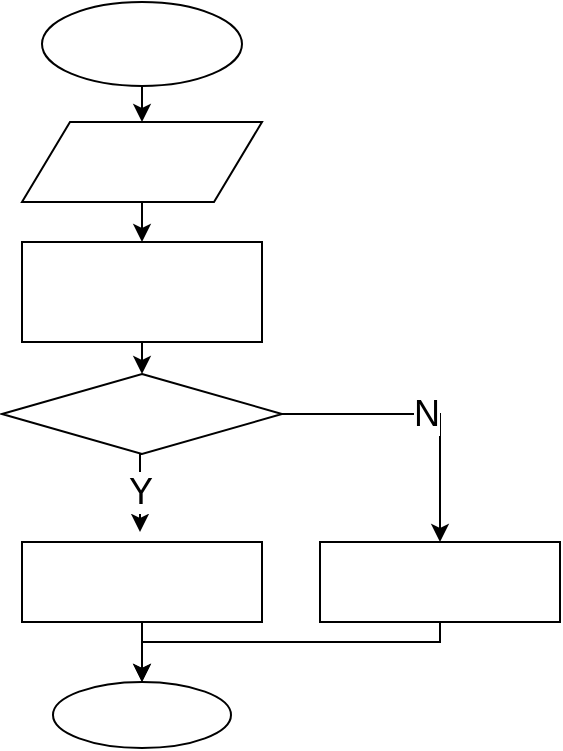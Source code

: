 <mxfile version="10.7.0" type="github"><diagram id="6a731a19-8d31-9384-78a2-239565b7b9f0" name="Page-1"><mxGraphModel dx="1277" dy="749" grid="1" gridSize="10" guides="1" tooltips="1" connect="1" arrows="1" fold="1" page="1" pageScale="1" pageWidth="1169" pageHeight="827" background="#ffffff" math="0" shadow="0"><root><mxCell id="0"/><mxCell id="1" parent="0"/><mxCell id="hvyF9pjqXC5Z1qCkmDMz-55" value="" style="strokeWidth=1;html=1;shape=mxgraph.flowchart.start_1;whiteSpace=wrap;fontSize=18;rounded=1;" parent="1" vertex="1"><mxGeometry x="266.5" y="540" width="89" height="33" as="geometry"/></mxCell><mxCell id="qwQQulzlvB48SLzl_n3K-15" style="edgeStyle=orthogonalEdgeStyle;rounded=0;orthogonalLoop=1;jettySize=auto;html=1;exitX=0.5;exitY=1;exitDx=0;exitDy=0;entryX=0.5;entryY=0;entryDx=0;entryDy=0;" edge="1" parent="1" source="hvyF9pjqXC5Z1qCkmDMz-56" target="qwQQulzlvB48SLzl_n3K-8"><mxGeometry relative="1" as="geometry"/></mxCell><mxCell id="hvyF9pjqXC5Z1qCkmDMz-56" value="" style="strokeWidth=1;html=1;shape=mxgraph.flowchart.start_1;whiteSpace=wrap;fontSize=18;rounded=1;" parent="1" vertex="1"><mxGeometry x="261" y="200" width="100" height="42" as="geometry"/></mxCell><mxCell id="hvyF9pjqXC5Z1qCkmDMz-65" value="Y" style="edgeStyle=orthogonalEdgeStyle;rounded=0;orthogonalLoop=1;jettySize=auto;html=1;exitX=0.5;exitY=1;exitDx=0;exitDy=0;exitPerimeter=0;entryX=0.5;entryY=0;entryDx=0;entryDy=0;strokeWidth=1;fontSize=18;" parent="1" source="hvyF9pjqXC5Z1qCkmDMz-59" edge="1"><mxGeometry relative="1" as="geometry"><mxPoint x="310" y="465" as="targetPoint"/></mxGeometry></mxCell><mxCell id="hvyF9pjqXC5Z1qCkmDMz-66" value="N" style="edgeStyle=orthogonalEdgeStyle;rounded=0;orthogonalLoop=1;jettySize=auto;html=1;exitX=1;exitY=0.5;exitDx=0;exitDy=0;exitPerimeter=0;entryX=0.5;entryY=0;entryDx=0;entryDy=0;strokeWidth=1;fontSize=18;" parent="1" source="hvyF9pjqXC5Z1qCkmDMz-59" target="qwQQulzlvB48SLzl_n3K-12" edge="1"><mxGeometry relative="1" as="geometry"><mxPoint x="476" y="466" as="targetPoint"/></mxGeometry></mxCell><mxCell id="hvyF9pjqXC5Z1qCkmDMz-59" value="" style="rhombus;whiteSpace=wrap;html=1;fontFamily=Helvetica;fontSize=18;fontColor=#000000;align=center;strokeColor=#000000;strokeWidth=1;fillColor=#ffffff;" parent="1" vertex="1"><mxGeometry x="241" y="386" width="140" height="40" as="geometry"/></mxCell><mxCell id="qwQQulzlvB48SLzl_n3K-14" style="edgeStyle=orthogonalEdgeStyle;rounded=0;orthogonalLoop=1;jettySize=auto;html=1;exitX=0.5;exitY=1;exitDx=0;exitDy=0;entryX=0.5;entryY=0;entryDx=0;entryDy=0;" edge="1" parent="1" source="qwQQulzlvB48SLzl_n3K-8" target="qwQQulzlvB48SLzl_n3K-10"><mxGeometry relative="1" as="geometry"/></mxCell><mxCell id="qwQQulzlvB48SLzl_n3K-8" value="" style="shape=parallelogram;perimeter=parallelogramPerimeter;whiteSpace=wrap;html=1;rounded=0;" vertex="1" parent="1"><mxGeometry x="251" y="260" width="120" height="40" as="geometry"/></mxCell><mxCell id="qwQQulzlvB48SLzl_n3K-13" style="edgeStyle=orthogonalEdgeStyle;rounded=0;orthogonalLoop=1;jettySize=auto;html=1;exitX=0.5;exitY=1;exitDx=0;exitDy=0;entryX=0.5;entryY=0;entryDx=0;entryDy=0;" edge="1" parent="1" source="qwQQulzlvB48SLzl_n3K-10" target="hvyF9pjqXC5Z1qCkmDMz-59"><mxGeometry relative="1" as="geometry"/></mxCell><mxCell id="qwQQulzlvB48SLzl_n3K-10" value="" style="rounded=0;whiteSpace=wrap;html=1;" vertex="1" parent="1"><mxGeometry x="251" y="320" width="120" height="50" as="geometry"/></mxCell><mxCell id="qwQQulzlvB48SLzl_n3K-16" style="edgeStyle=orthogonalEdgeStyle;rounded=0;orthogonalLoop=1;jettySize=auto;html=1;exitX=0.5;exitY=1;exitDx=0;exitDy=0;entryX=0.5;entryY=0;entryDx=0;entryDy=0;" edge="1" parent="1" source="qwQQulzlvB48SLzl_n3K-11" target="hvyF9pjqXC5Z1qCkmDMz-55"><mxGeometry relative="1" as="geometry"/></mxCell><mxCell id="qwQQulzlvB48SLzl_n3K-11" value="" style="rounded=0;whiteSpace=wrap;html=1;" vertex="1" parent="1"><mxGeometry x="251" y="470" width="120" height="40" as="geometry"/></mxCell><mxCell id="qwQQulzlvB48SLzl_n3K-17" style="edgeStyle=orthogonalEdgeStyle;rounded=0;orthogonalLoop=1;jettySize=auto;html=1;exitX=0.5;exitY=1;exitDx=0;exitDy=0;entryX=0.5;entryY=0;entryDx=0;entryDy=0;" edge="1" parent="1" source="qwQQulzlvB48SLzl_n3K-12" target="hvyF9pjqXC5Z1qCkmDMz-55"><mxGeometry relative="1" as="geometry"><Array as="points"><mxPoint x="460" y="520"/><mxPoint x="311" y="520"/></Array></mxGeometry></mxCell><mxCell id="qwQQulzlvB48SLzl_n3K-12" value="" style="rounded=0;whiteSpace=wrap;html=1;" vertex="1" parent="1"><mxGeometry x="400" y="470" width="120" height="40" as="geometry"/></mxCell></root></mxGraphModel></diagram></mxfile>